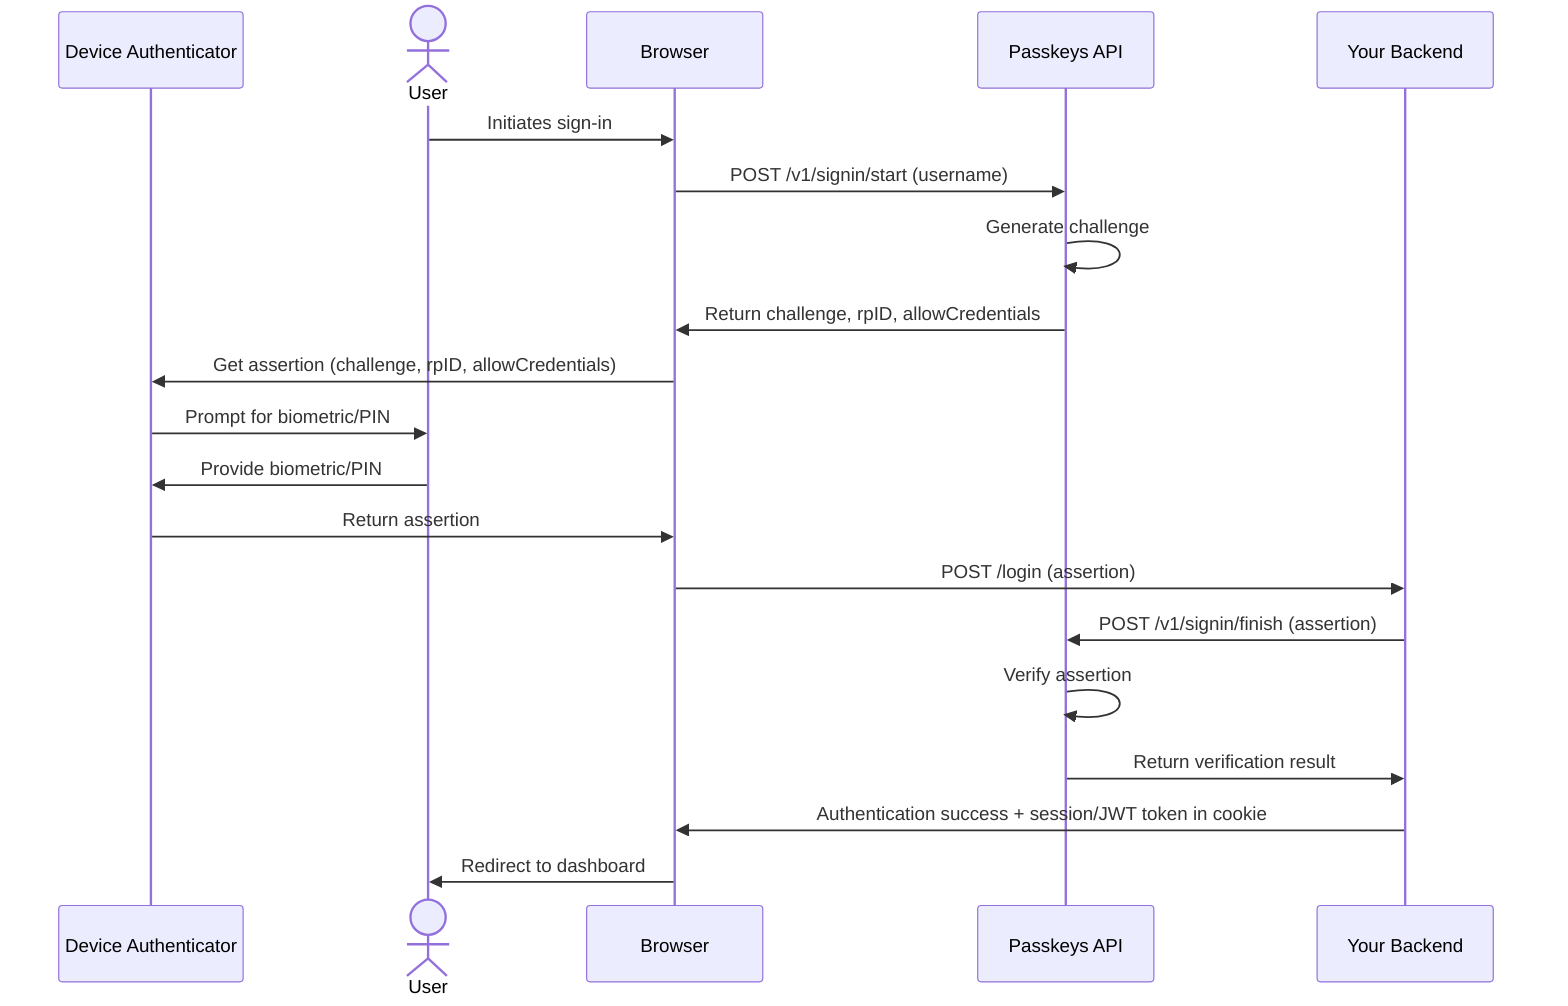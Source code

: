 sequenceDiagram
    participant Authenticator as Device Authenticator
    actor User
    participant Browser
    participant PasskeyAPI as Passkeys API
    participant Backend as Your Backend

    User->>Browser: Initiates sign-in
    Browser->>PasskeyAPI: POST /v1/signin/start (username)
    PasskeyAPI->>PasskeyAPI: Generate challenge
    PasskeyAPI->>Browser: Return challenge, rpID, allowCredentials
    Browser->>Authenticator: Get assertion (challenge, rpID, allowCredentials)
    Authenticator->>User: Prompt for biometric/PIN
    User->>Authenticator: Provide biometric/PIN
    Authenticator->>Browser: Return assertion
    Browser->>Backend: POST /login (assertion)
    Backend->>PasskeyAPI: POST /v1/signin/finish (assertion)
    PasskeyAPI->>PasskeyAPI: Verify assertion
    PasskeyAPI->>Backend: Return verification result
    Backend->>Browser: Authentication success + session/JWT token in cookie
    Browser->>User: Redirect to dashboard